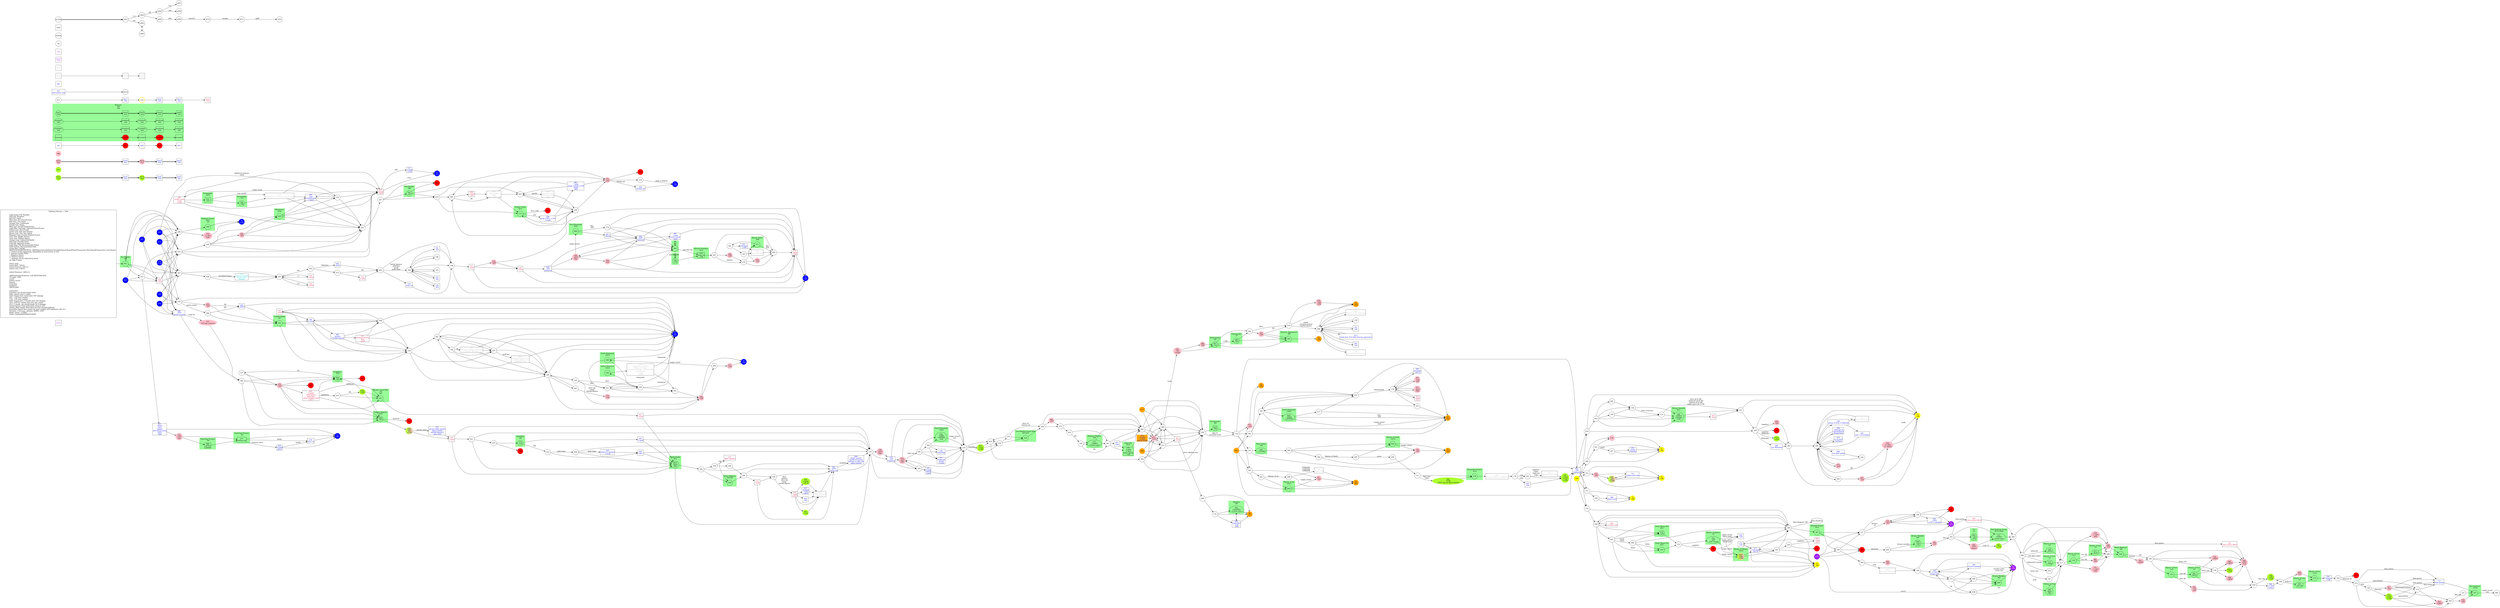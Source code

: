 digraph {
	// graph defaults
	rankdir=LR
	mclimit=50
	nodesep=.3 // changes horizontal separation of nodes
	ranksep=.4 // changes vertical separation of nodes
	node [height=.7
		width=.7
		shape=ellipse
		margin=0]
	edge[weight=5]
	stylesheet="../style.css"
	
	subgraph ShopMenu {
		node [fontcolor = "purple" shape = "rect" margin = 0.1]
		menu
	}

	// a box for a graph label
	// note that you can override the defaults set above
	title [label = "Fighting Fantasy --: Title\n\n \
		Light Green Fill: Benefits\l \
		Pink Fill: Penalties\l \
		Red Fill: Death\l \
		Blue Text: Key Items/Events\l \
		Red Text: Lost Items\l \
		Orange Text: Codewords\l \
		Purple Text: Shops\l \
		Blue Line: Forced Items/Events\l \
		Light Blue Text/Line: Optional Items/Events\l \
		Purple Line: Dice Events\l \
		Green Line: Stat Test Passed\l \
		Brown Line: Stat Test Failed\l \
		Magenta Line: Combat Related Events\l \
		Grey Text: Riddle Answer\l \
		Grey Line: Hidden Option\l \
		Orange Line: Codewords/Spells\l \
		Red Line: Possible Error\l \
		Gold Fill: Required Nodes\l \
		Light Blue Fill: Recommended Nodes\l \
		Gold Outline: Recommended Path\l \
		Green Box: Combat\l \
		SK/ST/LK/AT/AR/TM/CW/CL: Skill/Stamina/Luck/Attack Strength/Attack Round/Time/Consecutive Win Round/Consecutive Lose Round\l \
		?: Chance of this happening, depending on instructions in text\l \
		*: Special Combat Rules\l \
		-: Negative Status\l \
		+: Positive Status\l \
		^: Damage can be reduced by items\l \
		@: Take 2 items\l\l \
		Starts with:\l \
		Initial Skill: 1d6+6\l \
		Initial Stamina: 2d6+12\l \
		Initial Luck: 1d6+6\l\l \
		Initial Presence: 1d6/2+4\l\l \
		skill/stamina/luck potion: +all SK/ST/LK&1ILK\l \
		12 meal: +4ST\l \
		sword\l \
		leather armor\l \
		lantern\l \
		tinderbox\l \
		backpack\l \
		2d6+6 gold\l\l \
		Comments:\l \
		Presence can exceed initial value\l \
		004+: Ignore next 2 spells\l \
		032*: Enemy first round does 5ST daamge\l \
		037-: -1AT next combat\l \
		176-: -1AT next combat\l \
		044*: Enemy first 2 rounds does 5ST daamge\l \
		101*: EAT=21 means auto lost next round\l \
		201*: 2 heads, can attack heads for 6 damage\l \
		herbal liqueur: Each half bottle restores 4ST\l \
		pitcher plant liquid: Neutralize first fire attack/spell/trap\l \
		stoneskin: Ignore first enemy hit each combat until opponent rolls 21+\l \
		Parraine: 3 services: -disease, 6DMG, +8ST\l \
		blade venom: +1DMG\l \
		Order: item/gold/AT/SK/ST/LK/PR\l \
		"
		shape = "box"
		margin = 0.1]
		
	subgraph Boost {
		node [style = "filled" color = "greenyellow"]
		boo1 [label = "\N\n text"]
		boo3 [label = "\N\n text"]
		004 [label = "\N+\n +1LK"]
		010 [label = "\N\n +5ST\n +1PR"]
		053 [label = "\N\n +1LK\n +1PR"]
		067 [label = "\N\n +1LK"]
		125 [color = "greenyellow:pink" label = "\N\n -2ST\n +1PR"]
		132 [label = "\N+\n +2ST"]
		150 [label = "\N\n +3ST\n +1PR"]
		167 [label = "\N\n +1ILK\n +1LK\n +1PR"]
		181 [label = "\N\n +1AT"]
		188 [color = "greenyellow:pink" label = "\N\n -4ST\n +1LK"]
		240 [label = "\N\n +2SK\n +4ST (can be above initial)"]
		258 [label = "\N+\n +4ST"]
		329 [label = "\N\n +1ILK\n +all LK"]
		bst
	}

	subgraph Damage {
		node [style = "filled" color = "pink"]
		dam1 [label = "\N\n text"]
		dam3 [label = "\N\n text"]
		011 [label = "\N\n -3ST"]
		012 [label = "\N\n -2ST"]
		025 [label = "\N\n -1d6ST"]
		030 [label = "\N\n -1LK\n -1PR"]
		033 [label = "\N\n -3ST"]
		037 [label = "\N-\n -2ST"]
		050 [label = "\N\n -4ST"]
		054 [label = "\N\n -1d6ST"]
		068 [label = "\N\n -1d6ST"]
		071 [label = "\N\n -2ST"]
		072 [label = "\N\n -4ST"]
		075 [label = "\N\n -3ST?\n (SK)"]
		081 [label = "\N\n -4ST"]
		092 [label = "\N\n -3ST"]
		093 [label = "\N\n -1d6ST"]
		116 [label = "\N\n -1LK"]
		122 [label = "\N\n -2ST"]
		131 [label = "\N\n -1~4ST\n (SK)"]
		134 [label = "\N\n -5ST"]
		152 [label = "\N\n -1AT?\n (LK)"]
		158 [label = "\N\n -2ST?\n (SK)"]
		160 [label = "\N\n -2ST?\n (SK)"]
		176 [label = "\N-"]
		194 [label = "\N\n -?ST"]
		208 [label = "\N\n -3ST"]
		217 [label = "\N\n -5ST"]
		228 [label = "\N\n -3ST"]
		229 [label = "\N\n -3ST"]
		232 [label = "\N\n -1ST"]
		233 [label = "\N\n -2ST"]
		239 [label = "\N\n -1~4ST\n (SK)"]
		248 [label = "\N\n -2ST"]
		250 [label = "\N\n -?ST\n (?xSK)"]
		272 [label = "\N\n -3ST"]
		282 [label = "\N\n -4ST"]
		288 [label = "\N\n -2ST"]
		292 [label = "\N\n -2ST?\n (gems)"]
		297 [label = "\N\n -1ST"]
		301 [label = "\N\n -1d6ST"]
		303 [label = "\N\n -3ST"]
		315 [label = "\N\n -2ST per creature"]
		319 [label = "\N\n -3ST"]
		324 [label = "\N\n -0~6ST\n (1~3xSK)"]
		330 [label = "\N\n -4ST"]
		332 [label = "\N\n -1AT\n -2ST"]
		335 [label = "\N\n -4ST"]
		357 [label = "\N\n -1AT\n -2ST"]
		364 [label = "\N\n -2ST?\n -1LK"]
		370 [label = "\N\n -2~6ST\n (LK)"]
		372 [label = "\N\n -3ST"]
		377 [label = "\N\n -2ST?\n (SK)"]
		379 [label = "\N\n -2~6ST"]
		392 [label = "\N\n -1ST"]
		ddg
	}
	
	subgraph Death {
		node [style = "filled" color = "red"]
		005
		022
		027
		119
		123
		139
		162
		165
		225
		278
		310
		327
		350
		ddt
		ddt2
		monddt
		monddt2
	}

	subgraph Key_Item {
		node [fontcolor = "blue" shape = "rect"]
		key1 [label = "\N\n info" tooltip = "info text"]
		key2 [label = "\N\n text"]
		key3 [label = "\N\n text"]
		key4 [fontcolor = "crimson" label = "\N\n -text"]
		boo2 [class = "bst" label = "\N\n text"]
		boo4 [class = "bst" label = "\N\n text"]
		boo5 [class = "bst" label = "\N\n text"]
		dam2 [class = "ddg" label = "\N\n text"]
		dam4 [class = "ddg" label = "\N\n text"]
		dam5 [class = "ddg" label = "\N\n text"]
		opt
		opt2 [class = "bst"]
		opt3 [class = "bst"]
		006 [label = "\N\n -3ST?\n (green cream)"]
		013 [fontcolor = "crimson" label = "\N\n -meal\n info" tooltip = "earth elemental infused, air elemental can be ignored"]
		016 [label = "\N\n lung rot"]
		021 [class = "bst" label = "\N\n -disease\n +1IST\n +allST"]
		026 [label = "\N\n -2AT\n (lantern)"]
		028 [label = "\N\n info" tooltip = "lure monsters out of water in pool room, valuable things in alchemical laboratory, door trapped, study magical box creates food"]
		038 [class = "ddg" label = "\N\n -3ST?\n (lantern)"]
		045 [label = "\N\n lantern\n 2 herbal liqueur"]
		047 [fontcolor = "crimson" class = "bst" label = "\N\n -5 gold?\n -gold chain?\n -gold key?\n -silver skeleton key?\n +4ST?"]
		064 [fontcolor = "crimson" label = "\N\n -wooden pole"]
		065 [fontcolor = "crimson" label = "\N\n -meal"]
		066 [label = "\N\n black mark"]
		070 [class = "bst" fontcolor = "crimson" label = "\N\n -2meal\n +2ST"]
		082 [label = "\N\n use Molander"]
		087 [class = "bst" label = "\N\n 1 gold\n rusty sword\n -meal"]
		088 [label = "\N\n red glass globe"]
		090 [class = "bst" fontcolor = "crimson" label = "\N\n -meal"]
		094 [label = "\N\n pearl"]
		100 [class = "bst" fontcolor = "crimson" label = "\N\n -magic stone\n +1LK\n +1PR"]
		103 [class = "ddg" label = "\N\n -3~4ST\n (lung rot)"]
		105 [fontcolor = "crimson" label = "\N\n -blue potion effect"]
		107 [label = "\N\n info" tooltip = "healingmagic at shrine, south-western tip, go through marshes and swordplains"]
		111 [class = "bst" label = "\N\n 2 meal\n +1LK"]
		117 [label = "\N\n blue potion"]
		118 [fontcolor = "crimson" label = "\N\n 2 gifts"]
		129 [label = "\N\n info" tooltip = "apprentice did work for wizards, air spirit in circle, wizard in dungens below black tower"]
		140 [class = "ddg" label = "\N\n potion of luck (+1d6/2LK)"]
		141 [class = "bst" fontcolor = "crimson" label = "\N\n -meal"]
		143 [class = "bst" fontcolor = "crimson" label = "\N\n -meal"]
		151 [label = "\N\n spikes and rods"]
		161 [label = "\N\n info" tooltip = "avoid elementals"]
		172 [label = "\N\n info" tooltip = "Master of Fire: Ziraphelis, brass orb: barrier smashed to ground"]
		175 [label = "\N\n pitcher plant liquid?\n (glass bottle/\n -herbal liqueur?/\n -olive oil?)"]
		180 [label = "\N\n 4 meal"]
		182 [label = "\N\n only 1 investigate"]
		197 [class = "bst" label = "\N\n 2 gold\n shield\n -meal"]
		202 [label = "\N\n 6 gold\n glue?"]
		203 [class = "bst" label = "\N\n +4ST\n +1AT 2 combats"]
		206 [label = "\N\n -2EST"]
		209 [class = "bst" fontcolor = "crimson" label = "\N\n -meal"]
		210 [label = "\N\n -2AT\n (!lantern)"]
		213 [label = "\N\n tomb dust: 015 after leaving apprentice"]
		216 [label = "\N\n potion of stamina\n 3 meal"]
		221 [class = "ddg" label = "\N\n chest?\n net?\n bottle?\n (ST) (ST-2) (ST-4)\n-2ST?\n (SK)"]
		223 [class = "ddg" label = "\N\n tome dust\n -1LK\n -1PR"]
		234 [fontcolor = "crimson" label = "\N\n fight together"]
		235 [label = "\N\n -1AT"]
		236 [label = "\N\n grog (+4ST, +1AT)\n 4 meal"]
		237 [label = "\N\n blue potion text"]
		238 [label = "\N\n stoneskin"]
		243 [class = "bst" fontcolor = "crimson" label = "\N\n -meal"]
		247 [label = "\N\n stone axe\n shield\n 5 meal"]
		249 [class = "bst" fontcolor = "crimson" label = "\N\n -meal"]
		251 [class = "bst" label = "\N\n Parraine\n +1PR"]
		259 [label = "\N\n ethereal oil\n spectrebane?\n (tomb dust)"]
		261 [label = "\N\n rope\n wooden pole\n 4 meal"]
		266 [label = "\N\n blade venom?\n (pestle & mortar\n lantern or olive oil)\n (glass bottle)"]
		267 [label = "\N\n rope"]
		273 [label = "\N\n 0~4 acid?\n (bottles)"]
		274 [class = "bst" fontcolor = "crimson" label = "\N\n -meal\n +4ST"]
		276 [class = "bst" fontcolor = "crimson" label = "\N\n -meal\n +2ST"]
		279 [label = "\N\n olive oil"]
		283 [class = "bst" fontcolor = "crimson" label = "\N\n -meal"]
		285 [label = "\N\n info" tooltip = "secret entrance cliff below tower, shantizair sought wizards"]
		287 [label = "\N\n shield"]
		293 [label = "\N\n info" tooltip = "don't take sword above fireplace, be careful of steps down next dungeon, traps in lab of master of waters, don't touch green globe or blue light screen"]
		294 [class = "bst" fontcolor = "crimson" label = "\N\n -meal"]
		298 [label = "\N\n -fishing net"]
		300 [class = "ddg" fontcolor = "crimson" label = "\N\n -meal\n -5ST"]
		306 [class = "bst" label = "\N\n decanter\n +all ST"]
		308 [class = "ddg" label = "\N\n -2~3ST\n (ruby)"]
		309 [label = "\N\n info" tooltip = "yellow wizard search for something, need to be allied, have to open tomb"]
		311 [fontcolor = "cyan3" label = "\N\n stamina potion?\n (1olive oil?)\n (bottle)"]
		313 [class = "bst" fontcolor = "crimson" label = "\N\n pestle & mortar\n flint\n -meal"]
		317 [class = "bst" label = "\N\n +all meal\n +all ST"]
		321 [class = "bst" fontcolor = "crimson" label = "\N\n -meal"]
		322 [label = "\N\n -1AT\n (!lantern)"]
		326 [class = "bst" label = "\N\n 5 actions\n +1PR"]
		331 [label = "\N\n info" tooltip = "don't choose faceless at shrine"]
		344 [fontcolor = "crimson" label = "\N\n -blue potion effect"]
		347 [label = "\N\n 3 gold"]
		359 [label = "\N\n ?meal\n (?bottle)"]
		369 [label = "\N\n bronze manikin"]
		373 [label = "\N\n 3 gold\n 2 meal\n potion bottle"]
		382 [class = "ddg" label = "\N\n 7 gold\n magic sword (+1AT)\n shield\n -3ST"]
		390 [class = "ddg" label = "\N\n -2ST?\n (lung rot)"]
		393 [class = "bst" fontcolor = "crimson" label = "\N\n -meal"]
		396 [class = "ddg" fontcolor = "crimson" label = "\N\n -2 meal\n -2ST"]
		kky
	}
	
	subgraph Key_Word {
		node [fontcolor = "grey" shape = "rect"]
		wrd1 [label = "\N\n text"]
		wrd2 [label = "\N\n text"]
		wrd3 [label = "\N\n text"]
		040 [label = "\N\n gold key: 040\n stamina potion\n info" tooltip = "kendris at monastry\n true name, crystal, shrine safeguard, honorton key to crypt"]
		063 [label = "\N\n brass orb: 063"]
		080 [label = "\N\n rat-tailed fungus: 311\n pitcher plant: 175\n axeplant: 266"]
		091 [label = "\N\n Master of Waters: Molander"]
		135 [label = "\N\n gold chain: 8 sections, 12 links each"]
		145 [label = "\N\n glass bottle\n rope\n green cream: 145"]
		157 [label = "\N\n blue potion: 237"]
		170 [class = "bst" label = "\N\n sapphire: 50 facets\n topaz: 24 facets\n incantation of light: 100 speckles\n skeleton key\n +1LK\n +1PR"]
		220 [label = "\N\n diamond: 280 carat"]
		230 [label = "\N\n Master of Earth: Caltarelair\n Hermit: Ralsteen"]
		245 [label = "\N\n ruby: 36 facets\n tiger eye"]
		246 [label = "\N\n password: elementarae"]
		314 [label = "\N\n runes: 256"]
		360 [label = "\N\n fire ruby: 60 facets"]
		386 [label = "\N\n Master of Air: Remishaz"]
		wwd
	}
	
	subgraph Shop {
		node [fontcolor = "purple" shape = "rect"]
		shop1 [label = "\N\n text"]
		shp
	}
	
	subgraph Combat {
		style = "filled" color = "palegreen"
		subgraph cluster_00 {
			label = "Monster\n 0/0\n 0/0"
			mon1 [label = "\N\n text"]
			mon2 [shape = "rect" class = "kky" label = "\N\n text"]
			mon3 [label = "\N\n text"]
			mon4 [shape = "rect" class = "kky" label = "\N\n text"]
			mon5 [shape = "rect" class = "kky" label = "\N\n text"]
			monboo1 [class = "bst" label = "\N\n text"]
			monboo2 [shape = "rect" class = "bst kky" label = "\N\n text"]
			monboo3 [class = "bst" label = "\N\n text"]
			monboo4 [shape = "rect" class = "bst kky" label = "\N\n text"]
			monboo5 [shape = "rect" class = "bst kky" label = "\N\n text"]
			mondam1 [class = "ddg" label = "\N\n text"]
			mondam2 [shape = "rect" class = "ddg kky" label = "\N\n text"]
			mondam3 [class = "ddg" label = "\N\n text"]
			mondam4 [shape = "rect" class = "ddg kky" label = "\N\n text"]
			mondam5 [shape = "rect" class = "ddg kky" label = "\N\n text"]
			monopt [shape = "rect" class = "bst kky"]
			monddt
			monopt2 [shape = "rect" class = "bst kky"]
			monddt2
			monopt3 [shape = "rect" class = "bst kky"]
		}

		subgraph cluster_01 {
			label = "Sea Zombie\n 6/7"
			001
		}
		
		subgraph cluster_02 {
			label = "Homunculus\n 8/5"
			007 [label = "\N\n -1AT"]
		}

		subgraph cluster_03 {
			label = "Stonewight\n 9/10"
			014 [shape = "rect" class = "kky" label = "\N\n info" tooltip = "stone circle in woods, monks found something, hid some crystals, secret with hermit of woodland"]
		}
		
		subgraph cluster_04 {
			label = "Slimeworm\n 8/10"
			029
		}
		
		subgraph cluster_05 {
			label = "Master of Waters\n 10/14"
			032 [style = "filled" color = "greenyellow:pink" label = "\N*\n -1SK?\n +1PR"]
		}
		
		subgraph cluster_06 {
			label = "Master of Earth\n 10/14"
			044 [label = "\N*"]
		}
		
		subgraph cluster_07 {
			label = "???\n 8/?"
			059
		}
		
		subgraph cluster_08 {
			label = "???\n ?/?"
			062 [class = "ddg" label = "\N\n -1AT\n -1ST"]
		}
		
		subgraph cluster_09 {
			label = "Swamp Alligator\n 8/10"
			069 [class = "ddg" label = "\N\n -3ST"]
		}

		subgraph cluster_10 {
			label = "Squirting Octopus\n 7/9"
			077 [shape = "rect" class = "kky" label = "\N\n fishing net"]
		}
		
		subgraph cluster_11 {
			label = "Grupplers\n 7/10"
			084 [class = "ddg" label = "\N\n -2ST"]
		}

		subgraph cluster_12 {
			label = "Pneumozone\n 9/9"
			101 [class = "ddg" label = "\N*\n -3ST"]
		}
		
		subgraph cluster_13 {
			label = "???\n ?/?"
			102 [label = "\N\n -2AT"]
		}
		
		subgraph cluster_14 {
			label = "Master of Fire\n ?/?"
			113 [label = "\N\n -1ESK"]
		}
		
		subgraph cluster_15 {
			label = "Greater Ghoul\n 9/11"
			114
		}
		
		subgraph cluster_16 {
			label = "Master of Fire\n 11/?"
			120
		}
		
		subgraph cluster_17 {
			label = "Great Moray Eel\n 8/11"
			133 [label = "\N\n -2AT"]
		}
		
		subgraph cluster_18 {
			label = "Master of Fire\n ?/?"
			136 [label = "\N\n -3EST"]
		}
		
		subgraph cluster_19 {
			label = "Barrow Guardian\n 9/12"
			137 [shape = "rect" class = "loss" label = "\N*\n lung rot\n -?AT"]
		}
		
		subgraph cluster_20 {
			label = "Master of Fire\n 11/?"
			142
		}
		
		subgraph cluster_21 {
			label = "Giant Roc\n 9/14"
			155 [shape = "rect" class = "kky" label = "\N\n 3 gold\n 3 meal\n glass bottle\n -1AT"]
		}
		
		subgraph cluster_22 {
			label = "Bronze Manikin\n 8/9"
			159 [label = "\N*\n -?ST/\n -1AT"]
		}
		
		subgraph cluster_23 {
			label = "Giant Skeleton\n 8/9 8/8"
			164 [label = "\N*"]
		}
		
		subgraph cluster_24 {
			label = "Skeleton Warrior\n 8/6"
			171 [label = "\N\n -1DMG?\n (!stone axe)"]
		}
		
		subgraph cluster_25 {
			label = "Shark-Kin\n 9/9"
			173 [label = "\N\n -1AT"]
		}
		
		subgraph cluster_26 {
			label = "Barrow Spirit\n 10/8"
			177
		}
		
		subgraph cluster_27 {
			label = "Homunculus\n ?/?"
			184 [class = "ddg" label = "\N\n -3ST"]
		}

		subgraph cluster_28 {
			label = "Mutant Amoeba\n 8/11"
			189 [label = "\N\n -1DMG?\n (!sheild)\n -1AT?"]
		}
		
		subgraph cluster_29 {
			label = "Stonewight\n ?/?"
			190 [class = "ddg" label = "\N\n -?SK"]
		}
		
		subgraph cluster_30 {
			label = "Master of Waters\n ?/?"
			191 [class = "ddt" label = "\N\n -2ST\n -2AT round"]
		}
		
		subgraph cluster_31 {
			label = "Master of Fire\n ?/?"
			199 [label = "\N\n -4EST\n (SK)"]
		}
		
		subgraph cluster_32 {
			label = "Hydra-Snake\n 8/11"
			201 [label = "\N*\n -4EST\n (SK)"]
		}
		
		subgraph cluster_33 {
			label = "Earth Elemental\n 14/22"
			205 [label = "\N*\n -1DMG\n +2EDMG"]
		}
		
		subgraph cluster_34 {
			label = "Zombie Monk\n 9/7"
			222
		}
		
		subgraph cluster_35 {
			label = "Black Skeleton*\n 9/9"
			224
		}
		
		subgraph cluster_36 {
			label = "Two-Headed Lizard Man\n 8/9 8/10"
			226
		}
		
		subgraph cluster_37 {
			label = "Mutant Lizard Man\n 7/9\n 9/9"
			241
		}
		
		subgraph cluster_38 {
			label = "Great Moray Eel\n 8/11"
			254
		}

		subgraph cluster_39 {
			label = "Dire Spectre*\n 11/19"
			257 [class = "ddt"]
		}
		
		subgraph cluster_40 {
			label = "Master of Air\n 10/11"
			265 [label = "\N*"]
		}
		
		subgraph cluster_41 {
			label = "Bronze Manikin\n 8/9"
			268 [label = "\N*"]
		}
		
		subgraph cluster_42 {
			label = "Fire Elemental\n 9/12"
			269 [label = "\N*"]
		}
		
		subgraph cluster_43 {
			label = "Master of Fire\n ?/?"
			271 [label = "\N\n -4EST"]
		}
		
		subgraph cluster_44 {
			label = "Red Skeleton Group\n 8/10+PR/2"
			275 [label = "\N\n -1DMG?\n (stone axe)"]
		}
		
		subgraph cluster_45 {
			label = "Master of Fire\n ?/?"
			295 [label = "\N\n win AR"]
		}
		
		subgraph cluster_46 {
			label = "Squirting Octopus\n 7/9"
			305 [shape = "rect" class = "kky" label = "\N\n -2EAT?\n (!gunk)"]
		}
		
		subgraph cluster_47 {
			label = "Sea Zombie\n 8/9"
			343 [class = "ddg" label = "\N\n -2ST"]
		}
		
		subgraph cluster_48 {
			label = "Bone Golem\n 8/9"
			348 [label = "\N\n +1EDMG"]
		}
		
		subgraph cluster_49 {
			label = "Skeleton\n 6/6"
			353 [label = "\N\n +1EDMG?\n (-stone axe)"]
		}
		
		subgraph cluster_50 {
			label = "Father Honorton\n 10/12"
			354
		}
		
		subgraph cluster_51 {
			label = "Earth Elemental\n 14/22"
			358 [class = "ddt" label = "\N\n -1DMG\n +2EDMG\n -1LK"]
		}
		
		subgraph cluster_52 {
			label = "Earth Elemental\n 10/14"
			368
		}
		
		subgraph cluster_53 {
			label = "Master of Fire\n 11/17"
			375
		}
		
		subgraph cluster_54 {
			label = "Elemental Vortex*\n 9/14"
			378
		}
		
		subgraph cluster_55 {
			label = "Skeleton Group\n 9/10\n 7/9"
			389
		}
		
		subgraph cluster_56 {
			label = "Master of Fire\n ?/?"
			391 [label = "\N\n -4EST"]
		}
		
		subgraph cluster_57 {
			label = "Wizard's Apprentice*\n 8/9"
			395
		}
		
		subgraph cluster_58 {
			label = "Skeletal Mutant\n 9/12"
			397
		}
		
		cbt
	}
	
	subgraph Area_1 {
		node [style = "filled" color = "blue" fontcolor = "white" fixedsize = true]
		034
		034.1 [label = "To\n 034"]
		166
		166.1 [label = "To\n 166"]
		212
		212.1 [label = "To\n 212"]
		281
		281.1 [label = "To\n 281"]
		363
		363.1 [label = "To\n 363"]
		379 [style = "filled" color = "blue" fontcolor = "white" fixedsize = true]
		379.1 [label = "To\n 379"]
		387
		387.1 [label = "To\n 387"]
	}
	
	subgraph Area_2 {
		node [style = "filled" color = "orange" fixedsize = true]
		076
		076.1 [label = "To\n 076"]
		277
		277.1 [label = "To\n 277"]
		373 [style = "filled" color = "orange"]
		373.1 [label = "To\n 373"]
	}
	
	subgraph Area_3 {
		node [style = "filled" color = "orange" fixedsize = true label = "To\n 023"]
		023 [label = "\N"]
		023.1
		023.2
		023.3
		023.4
	}
	
	subgraph Area_4 {
		node [style = "filled" color = "yellow" fixedsize = true label = "To\n 106"]
		106 [label = "\N"]
		106.1
		106.2
		106.3
		106.4
		106.5
	}

	subgraph Area_5 {
		node [style = "filled" color = "purple" fontcolor = "white" fixedsize = true label = "To\n 079"]
		079 [label = "\N"]
		079.1
		079.2
	}

	subgraph Optional {
		node [shape = "rect" class = "opt kky"]
		opt [class = "opt kky"]
		monopt [class = "opt kky"]
		opt2 [class = "opt kky"]
		monopt2 [class = "opt kky"]
		opt3 [class = "opt kky"]
		monopt3 [class = "opt kky"]
	}
	
	subgraph Path {
		node [class = "path" penwidth = 3 color = "gold"]
		txt2
		key2 [class = "path"]
		wrd2 [class = "path"]
		key3
		wrd3
		boo3 [class = "path"]
		boo4 [class = "path bst"]
		boo5
		dam3 [class = "path"]
		dam4 [class = "path ddg"]
		dam5
		monboo3 [class = "path bst"]
		monboo4 [class = "path bst kky"]
		monboo5
		mondam3 [class = "path ddg"]
		mondam4 [class = "path ddg kky"]
		mondam5
		mon3 [class = "path"]
		mon4 [class = "path kky"]
		ddt2 [class = "path"]
		opt3 [class = "path opt kky"]
		monddt2 [class = "path"]
		monopt3 [class = "path opt kky"]
	}
	
	subgraph Required {
		node [shape = "rect" class = "req kky"]
		key3 [class = "req kky"]
		wrd3 [class = "req kky"]
		boo5 [class = "req kky"]
		dam5 [class = "req kky"]
		monboo5 [class = "req kky"]
		mondam5 [class = "req kky"]
		mon5 [class = "req kky"]
		ending [fontcolor = "black" shape = "octagon"]
		400 [fontcolor = "black" shape = "octagon"]
	}
	
	subgraph Required2 {
		node [shape = "rect" class = "req2 kky"]
		req2 [class = "req2 kky"]
	}
	
	mon1 -> mon2 -> mon3 -> mon4 -> mon5 [penwidth = 3]
	boo1 -> boo2 -> boo3 -> boo4 -> boo5 [penwidth = 3]
	dam1 -> dam2 -> dam3 -> dam4 -> dam5 [penwidth = 3]
	txt1 -> key1 -> txt2 -> key2 -> key3 -> key4
	wrd1 -> wrd2 -> wrd3
	opt -> ddt -> opt2 -> ddt2 -> opt3
	monboo1 -> monboo2 -> monboo3 -> monboo4 -> monboo5
	mondam1 -> mondam2 -> mondam3 -> mondam4 -> mondam5
	monopt -> monddt -> monopt2 -> monddt2 -> monopt3

	myTitle -> z001 [penwidth = 3]
	z001 -> z002 [class = "dice" label = "1-3"]
	z001 -> z003 [class = "dice" label = "4-6"]
	z002 -> z004 [class = "pass" label = "LK"]
	z002 -> z005 [class = "fail"]
	z003 -> z006 [dir = "both"]
	z004 -> z007 [class = "req" label = "req"]
	z004 -> z008 [class = "opt" label = "-opt"]
	z005 -> z009 [class = "info" label = "info"]
	z009 -> z010 [class = "err" label = "error(?)"]
	z010 -> z011 [class = "cbt" label = "escape"]
	z011 -> z012 [class = "skl" label = "spell"]

	{
		rank = same
		z003
		z006
	}
	
	{
		rank = same
		015
		385
	}

	title -> 001
	001 -> 351
	001 -> 057
	001 -> 090
	001 -> 186
	001 -> 333
	002 -> 015
	002 -> 385
	002 -> 056
	002 -> 037
	003 -> 116 [class = "opt" label = "-olive oil/\n -grog/\n -herbal liqueur"]
	003 -> 302
	004 -> 364
	005
	006 -> 315 [class = "req" label = "lung rot"]
	006 -> 384
	007 -> 184 [class = "cbt" label = ">3AR"]
	007 -> 395
	007 -> 262
	008 -> 311 [class = "info" label = "rat-failed fungus"]
	008 -> 345
	009 -> 103 [class = "pass" label = "LK"]
	009 -> 079.1 [class = "pass" label = "LK"]
	009 -> 268 [class = "fail"]
	010 -> 117 [class = "opt" label = "-blue potion"]
	010 -> 242
	010 -> 174 [class = "opt" label = "-spectrebane"]
	011 -> 023.4
	012 -> 379.1
	013 -> 110
	014 -> 135 [class = "cbt" label = "lose &le;2AR"]
	014 -> 190
	015 -> 065
	015 -> 385
	015 -> 056
	015 -> 037
	016 -> 168
	017 -> 131
	017 -> 239
	017 -> 120
	018 -> 290 [class = "info" label = "green cream"]
	018 -> 033
	018 -> 281.1
	019 -> 048 [class = "opt" label = "-meal/\n -stamina potion/\n -herbal liqueur"]
	019 -> 030
	019 -> 076.1
	020 -> 276
	021 -> 245
	022
	023 -> 215
	023 -> 381
	023 -> 322
	023 -> 071
	023 -> 340
	024 -> 399
	024 -> 128
	025 -> 364
	026 -> 276
	026 -> 038
	026 -> 160
	026 -> 059
	027
	028 -> 167
	029 -> 376
	029 -> 261
	029 -> 291
	029 -> 070
	030 -> 076.1
	031 -> 392
	032 -> 317
	032 -> 263
	033 -> 206 [class = "pass" label = "PR"]
	033 -> 222 [class = "fail"]
	034 -> 333
	034 -> 018
	034 -> 057
	034 -> 006
	035 -> 148 [class = "pass" label = "PR"]
	035 -> 341 [class = "fail"]
	036 -> 247
	036 -> 304
	036 -> 238
	036 -> 358
	037 -> 385
	037 -> 015
	037 -> 056
	038 -> 087
	038 -> 276
	038 -> 160
	038 -> 059
	039 -> 150 [class = "info" label = "fire ruby"]
	039 -> 308
	040 -> 356
	041 -> 055
	041 -> 201
	041 -> 124
	042 -> 060
	042 -> 112
	042 -> 130
	042 -> 169
	042 -> 189
	043 -> 094 [class = "info" label = "Ralsteen"]
	043 -> 073
	044 -> 134 [class = "req" label = "!magic sword"]
	044 -> 023.2
	045 -> 313
	045 -> 398
	045 -> 154
	046 -> 079.1 [class = "req" label = "-wooden pole/\n -stone axe"]
	046 -> 268
	047 -> 069
	047 -> 084
	047 -> 241 [class = "opt" label = "-gold/item"]
	047 -> 214 [class = "opt" label = "-gold/item"]
	048 -> 386
	048 -> 293
	048 -> 138
	048 -> 161
	048 -> 213
	048 -> 246
	048 -> 076.1
	049 -> 133
	049 -> 064
	049 -> 083
	049 -> 366
	049 -> 106.5
	050 -> 383
	051 -> 207 [class = "req" label = "pearl"]
	051 -> 176
	051 -> 106.3
	052 -> 085
	052 -> 097
	052 -> 114
	053 -> 128
	053 -> 024
	054 -> 242
	055 -> 139
	055 -> 173
	056 -> 144 [class = "pass" label = "SK(-2?)\n (!wooden pole)"]
	056 -> 101 [class = "fail"]
	057 -> 345
	057 -> 008
	058 -> 072
	058 -> 088
	058 -> 140
	058 -> 259
	058 -> 273
	058 -> 284
	058 -> 106.4
	059 -> 137 [class = "cbt" label = "win first AR"]
	059 -> 102 [class = "cbt" label = "lose first AR"]
	060 -> 130
	061 -> 104
	061 -> 281.1
	061 -> 255
	061 -> 302
	062 -> 275
	063 -> 020
	064 -> 049
	065 -> 089 [class = "opt" label = "silver skeleton key"]
	065 -> 385
	065 -> 056
	065 -> 037
	066 -> 106.1
	067 -> 260
	068 -> 364
	069 -> 162 [class = "cbt" label = "EAT=22"]
	069 -> 188
	070 -> 111 [class = "dice" label = "odd"]
	070 -> 212.1 [class = "dice" label = "even"]
	071 -> 023.3
	072 -> 058
	073 -> 204 [class = "pass" label = "PR"]
	073 -> 118 [class = "fail"]
	074 -> 017
	075 -> 036 [class = "info" label = "tiger eye"]
	075 -> 320
	075 -> 334
	076 -> 015
	076 -> 056
	076 -> 037
	077 -> 202 [class = "req" label = "treasure chest"]
	077 -> 279 [class = "req" label = "bottle"]
	077 -> 387.1
	078 -> 042
	078 -> 328
	078 -> 106.4
	079 -> 211
	079 -> 046 [class = "err" label = "error?"]
	079 -> 146
	079 -> 310
	080 -> 281.1
	080 -> 061
	080 -> 302
	081 -> 098
	081 -> 248
	082 -> 383
	083 -> 095 [class = "opt" label = "-meal/\n -slime"]
	083 -> 254 [class = "opt" label = "-slime"]
	083 -> 133
	083 -> 366
	083 -> 106.5
	084 -> 147 [class = "pass" label = "LK"]
	084 -> 327 [class = "fail"]
	085 -> 145 [class = "pass" label = "SK"]
	085 -> 396 [class = "fail"]
	086 -> 098
	086 -> 248
	086 -> 199 [class = "opt" label = "-acid"]
	086 -> 074 [class = "opt" label = "-elemental crystals"]
	086 -> 136 [class = "opt" label = "-diamond"]
	086 -> 187 [class = "opt" label = "-brass orb"]
	086 -> 113 [class = "opt" label = "-red glass globe"]
	087 -> 276
	087 -> 160
	087 -> 059
	088 -> 108
	088 -> 058
	089 -> 178
	089 -> 277.1
	090 -> 333
	090 -> 018
	090 -> 057
	090 -> 186
	090 -> 006
	091 -> 179
	092 -> 316
	092 -> 002
	093 -> 364
	094 -> 204
	095 -> 254 [class = "opt" label = "-slime"]
	095 -> 133
	095 -> 366
	095 -> 106.5
	096 -> 216 [class = "opt" label = "-gold chain"]
	096 -> 201
	096 -> 124
	097 -> 040 [class = "info" label = "puzzle"]
	097 -> 356
	098 -> 105 [class = "req" label = "blue potion"]
	098 -> 224
	099 -> 023.4
	099 -> 314 [class = "opt" label = "-1SK&ISK/\n -1LK&ILK/\n -1PR&IPR"]
	100 -> 014
	100 -> 291
	100 -> 261
	100 -> 070
	101 -> 144
	102 -> 137
	103 -> 115
	103 -> 079.1
	104 -> 230 [class = "pass" label = "LK"]
	104 -> 281.1 [class = "fail"]
	104 -> 255 [class = "fail"]
	104 -> 302 [class = "fail"]
	105 -> 364
	106 -> 371
	106 -> 352
	106 -> 289
	106 -> 078
	106 -> 219
	107 -> 394
	108 -> 058
	109 -> 123
	109 -> 203
	109 -> 335
	109 -> 079.2
	110 -> 357
	110 -> 306
	110 -> 377
	110 -> 013
	110 -> 337
	111 -> 212.1
	112 -> 231 [class = "pass" label = "-olive oil & SK/\n -ethereal oil & SK/\n -lantern oil & SK/\n spikes and rods & SK"]
	112 -> 189
	113 -> 017
	114 -> 356
	114 -> 022 [class = "cbt" label = "lose 3 AR"]
	114 -> 236 [class = "cbt" label = "win"]
	115 -> 009
	115 -> 268
	115 -> 369
	115 -> 046
	116 -> 392
	117 -> 257
	118 -> 204
	119
	120 -> 271 [class = "cbt" label = "win AR"]
	120 -> 081 [class = "cbt" label = "lose AR"]
	121 -> 240 [class = "info" label = "tiger eye/\n topaz"]
	121 -> 378
	122 -> 363.1
	122 -> 249
	123
	124 -> 158
	124 -> 210
	124 -> 334
	125 -> 151
	125 -> 106.2
	126 -> 093
	126 -> 068
	126 -> 004
	127 -> 257
	128 -> 226
	128 -> 270
	128 -> 024
	129 -> 394
	130 -> 112 [class = "req" label = "slime container"]
	130 -> 189
	131 -> 098
	132 -> 383
	133 -> 153
	134 -> 023.2
	135 -> 291
	135 -> 261
	135 -> 070
	136 -> 017
	137 -> 307
	138 -> 048
	139
	140 -> 157 [class = "pass" label = "SK"]
	140 -> 182 [class = "fail"]
	140 -> 058
	141 -> 363.1
	141 -> 122
	141 -> 249
	142 -> 391 [class = "cbt" label = "win AR"]
	142 -> 332 [class = "cbt" label = "lose AR"]
	143 -> 195
	143 -> 390
	144 -> 381
	144 -> 215
	144 -> 071
	144 -> 322
	144 -> 340
	145 -> 097
	145 -> 114
	145 -> 272
	146 -> 349
	146 -> 211
	146 -> 310
	147 -> 069
	147 -> 372
	148 -> 341 [class = "pass" label = "SK"]
	148 -> 171 [class = "fail"]
	148 -> 171
	149 -> 010 [class = "info" label = "diamond"]
	149 -> 217
	150 -> 196
	151 -> 125
	151 -> 106.2
	152 -> 305
	152 -> 077
	153 -> 350 [class = "info" label = "sapphire"]
	153 -> 191
	154 -> 255
	154 -> 061
	154 -> 302
	155 -> 002
	156 -> 394
	157 -> 058
	158 -> 210
	159 -> 194
	160 -> 269 [class = "req" label = "magic sword"]
	160 -> 330
	161 -> 048
	162
	163 -> 312 [class = "req" label = "ethereal oil"]
	163 -> 278
	164 -> 286
	165
	166 -> 018
	166 -> 057
	166 -> 186
	166 -> 006
	167 -> 322
	168 -> 141
	168 -> 363.1
	169 -> 130
	169 -> 189
	170 -> 281.1 [class = "opt" label = "elemental"]
	170 -> 031
	171 -> 341
	171 -> 002
	172 -> 317
	172 -> 366
	172 -> 106.5
	173 -> 253 [class = "pass" label = "PR"]
	173 -> 347 [class = "fail"]
	174 -> 117 [class = "opt" label = "blue potion"]
	174 -> 054
	175 -> 283
	176 -> 106.3
	177 -> 020 [class = "cbt" label = "flee\n -2ST"]
	177 -> 361
	178 -> 223
	178 -> 353
	178 -> 277.1
	179 -> 322
	179 -> 028 [class = "opt" label = "-1PR"]
	179 -> 192 [class = "opt" label = "-1PR"]
	180 -> 045
	180 -> 398
	180 -> 154
	181 -> 245
	182 -> 058
	183 -> 394
	184 -> 395
	184 -> 262
	185 -> 205
	185 -> 252
	185 -> 023.1
	186 -> 389
	186 -> 370
	187 -> 017
	188 -> 175 [class = "info" label = "pitcher plant"]
	188 -> 283
	189 -> 209
	189 -> 231
	190 -> 135
	191 -> 235 [class = "req" label = "magic sword\n black mark"]
	191 -> 032 [class = "req" label = "magic sword"]
	192 -> 220 [class = "info" label = "sapphire\n topaz\n tiger eye\n ruby"]
	192 -> 167
	193 -> 325 [class = "pass" label = "SK-2"]
	193 -> 336 [class = "pass" label = "SK-2"]
	193 -> 392 [class = "fail"]
	194 -> 355 [class = "pass" label = "SK-2"]
	195 -> 274 [class = "opt" label = "glue\n potion/\n olive oil/\n grog/\n herbal liqueur"]
	195 -> 390
	196 -> 295 [class = "pass" label = "ESK=11"]
	196 -> 229 [class = "fail"]
	197 -> 075
	197 -> 334
	198 -> 103
	198 -> 115
	198 -> 079.1
	199 -> 017
	200 -> 256 [class = "info" label = "runes"]
	200 -> 044
	201 -> 365
	201 -> 124
	202 -> 279 [class = "req" label = "bottle"]
	202 -> 387.1
	203 -> 123
	203 -> 335
	203 -> 079.2
	204 -> 394 [class = "opt" label = "herbal liqueur/\n gold key/\n grog/\n gold chain"]
	204 -> 168
	204 -> 016
	205 -> 023.1 [class = "req" label = "!magic sword\n -4ST"]
	205 -> 023.1 [class = "cbt" label = "flee\n -4ST"]
	205 -> 227
	206 -> 281.1
	206 -> 222
	207 -> 359
	207 -> 106.3
	208 -> 218
	209 -> 231
	210 -> 320
	210 -> 075
	210 -> 334
	211 -> 335 [class = "opt" label = "lantern\n oil"]
	211 -> 109
	211 -> 079.2
	212 -> 018
	212 -> 057
	212 -> 186
	212 -> 333
	213 -> 048
	214 -> 258 [class = "pass" label = "PR"]
	214 -> 241 [class = "fail"]
	215 -> 348
	215 -> 023.2
	216 -> 285
	217 -> 117 [class = "opt" label = "blue potion"]
	217 -> 242
	217 -> 174 [class = "opt" label = "lanternspectrebane"]
	218 -> 232
	218 -> 177
	218 -> 020
	219 -> 366
	219 -> 049
	220 -> 167
	221 -> 387.1
	221 -> 152
	222 -> 180
	222 -> 398
	222 -> 154
	223 -> 353
	223 -> 277.1
	224 -> 301 [class = "cbt" label = "EST&le;3"]
	224 -> 346 [class = "cbt" label = "win"]
	225
	226 -> 380
	227 -> 023.1
	227 -> 252
	228 -> 029
	228 -> 291
	228 -> 070
	229 -> 375
	230 -> 281.1
	230 -> 255
	230 -> 302
	231 -> 328
	231 -> 106.4
	232 -> 177
	232 -> 020
	233 -> 125
	233 -> 151
	233 -> 106.2
	234 -> 164
	235 -> 032
	236 -> 382
	236 -> 356
	237 -> return
	238 -> 334
	239 -> 248
	240 -> 378
	241 -> 393
	242 -> 127 [class = "pass" label = "PR-2"]
	242 -> 319 [class = "fail"]
	243 -> 281.1
	243 -> 180
	243 -> 154
	244 -> 099 [class = "info" label = "Master of Air"]
	244 -> 265
	245 -> 390
	246 -> 048
	247 -> 334
	248 -> 224
	249 -> 276
	249 -> 026
	250 -> 007
	250 -> 288
	251 -> 063
	252 -> 110 [class = "info" label = "elementarae"]
	252 -> 185
	252 -> 023.1
	253 -> 096 [class = "info" label = "gold chain"]
	253 -> 285
	254 -> 153
	255 -> 080 [class = "info" label = "gold key"]
	255 -> 281.1
	255 -> 061
	255 -> 302
	256 -> 121
	257 -> 400 [class = "cbt" label = "magic sword\n win"]
	258 -> 241
	258 -> 069
	258 -> 084
	259 -> 058
	260 -> 086
	260 -> 017
	261 -> 376
	261 -> 291
	261 -> 070
	262 -> 019 [class = "pass" label = "PR-2"]
	262 -> 303 [class = "fail"]
	263 -> 342
	263 -> 317
	263 -> 366
	263 -> 106.5
	264 -> 368 [class = "req" label = "magic sword"]
	264 -> 012
	265 -> 011 [class = "req" label = "!magic sword"]
	265 -> 023.4
	266 -> 124
	267 -> 155
	267 -> 002
	268 -> 103
	268 -> 079.1
	269 -> 374 [class = "cbt" label = "flee\n -2ST"]
	269 -> 287
	270 -> 380 [class = "obt" label = "olive oil\n -lantern oil"]
	270 -> 226
	270 -> 024
	271 -> 098
	271 -> 248
	272 -> 298 [class = "req" label = "fishing net"]
	272 -> 318
	272 -> 225
	273 -> 058
	274 -> 329
	274 -> 309
	274 -> 181
	274 -> 021
	274 -> 245
	275 -> 260
	276 -> 363.1
	277 -> 385
	277 -> 056
	277 -> 037
	278
	279 -> 387.1
	280 -> 159 [class = "req" label = "bronze manikin"]
	280 -> 194
	281 -> 376 [class = "info" label="lighthouse beacon\n -meal"]
	281 -> 333
	281 -> 057
	281 -> 186
	281 -> 006
	282 -> 198
	283 -> 041
	283 -> 201
	283 -> 124
	284 -> 297
	284 -> 058
	285 -> 201
	285 -> 124
	286 -> 195
	286 -> 143
	286 -> 390
	287 -> 276
	287 -> 038
	287 -> 059
	288 -> 007
	289 -> 051
	289 -> 176
	289 -> 106.3
	290 -> 206 [class = "pass" label = "PR"]
	290 -> 222 [class = "fail"]
	291 -> 367
	291 -> 070
	292 -> 067 [class = "info" label = "sum / 2"]
	292 -> 275
	293 -> 048
	294 -> 345
	295 -> 375
	296 -> 286
	297 -> 106.4
	297 -> 324
	298 -> 166.1
	299 -> 029
	299 -> 228
	299 -> 291
	299 -> 070
	300 -> 172
	301 -> 346
	302 -> 281.1
	302 -> 392
	302 -> 003
	302 -> 193
	303 -> 395
	303 -> 019 [class = "pass" label = "PR"]
	303 -> 395 [class = "fail"]
	304 -> 247
	304 -> 238
	304 -> 358
	304 -> 334
	305 -> 077
	306 -> 110
	307 -> 020
	307 -> 218 [class = "opt" label = "lantern"]
	307 -> 208
	308 -> 196
	309 -> 245
	310 -> 280 [class = "info" label = "diamond"]
	311 -> 345
	312 -> 149 [class = "opt" label = "acid"]
	312 -> 117 [class = "opt" label = "blue potion"]
	312 -> 054
	312 -> 174 [class = "opt" label = "spectrebane"]
	313 -> 398
	313 -> 281.1
	313 -> 154
	314 -> 023.4
	315 -> 384
	316 -> 035
	316 -> 002
	317 -> 263
	317 -> 366
	317 -> 106.5
	318 -> 166.1 [class = "cbt" label = "6AR vs ESK=8"]
	319 -> 257
	320 -> 197
	320 -> 075
	320 -> 334
	321 -> 345
	322 -> 371
	322 -> 352
	322 -> 289
	322 -> 078
	322 -> 219
	323 -> 063
	324 -> 058 [class = "pass" label = "SK"]
	324 -> 106.4 [class = "fail" label = "3xSK"]
	324 -> 106.4
	325 -> 336
	325 -> 281.1 [class = "opt" label = "elemental"]
	325 -> 031
	326 -> 163
	327
	328 -> 050 [class = "info" label = "sapphire"]
	328 -> 082 [class = "info" label = "Molander"]
	328 -> 132 [class = "info" label = "sapphire\n Molander"]
	328 -> 165
	328 -> 106.4
	329 -> 245
	330 -> 276
	330 -> 038
	330 -> 059
	331 -> 168
	332 -> 039
	333 -> 299
	333 -> 291
	333 -> 070
	334 -> 053 [class = "req" label = "Parraine"]
	334 -> 128
	334 -> 024
	335 -> 109
	335 -> 079.2
	336 -> 281.1 [class = "opt" label = "elemental"]
	336 -> 031
	336 -> 354
	336 -> 325
	337 -> 185
	337 -> 023.1
	338 -> 234 [class = "pass" label = "PR"]
	338 -> 296 [class = "fail"]
	339 -> 066
	339 -> 106.1
	340 -> 265
	340 -> 011
	340 -> 244
	341 -> 267
	341 -> 155
	341 -> 002
	342 -> 300 [class = "info" label = "sapphire"]
	342 -> 119
	343 -> 005
	343 -> 052
	343 -> 272
	344 -> 260
	345 -> 321 [class = "dice" label = "1"]
	345 -> 294 [class = "dice" label = "2-3"]
	345 -> 043 [class = "dice" label = "4-6"]
	346 -> 126 [class = "info" label = "brass orb"]
	346 -> 142
	346 -> 364
	346 -> 025
	347 -> 201
	347 -> 124
	348 -> 388
	349 -> 360 [class = "info" label = "ruby"]
	349 -> 282
	350 -> 235 [class = "req" label = "magic sword\n black mark"]
	350 -> 032 [class = "req" label = "magic sword"]
	351 -> 221
	351 -> 090
	351 -> 333
	352 -> 233
	352 -> 106.2
	353 -> 223
	353 -> 277.1
	354 -> 170
	355 -> 344 [class = "opt" label = "blue potion"]
	355 -> 062
	355 -> 275
	355 -> 292
	356 -> 085
	356 -> 097
	356 -> 114
	356 -> 272
	357 -> 110
	358 -> 334 [class = "cbt" label = "magic sword\n win"]
	359 -> 106.3
	360 -> 198
	361 -> 251
	361 -> 323
	362 -> 200 [class = "info" label = "Master of Earth"]
	362 -> 134
	363 -> 351
	363 -> 090
	363 -> 186
	363 -> 006
	364 -> 039
	365 -> 338
	365 -> 164
	365 -> 390
	366 -> 397
	366 -> 049
	366 -> 106.5
	366 -> final_dungeon [label = "final dungeon: 397"]
	367 -> 343
	367 -> 005
	367 -> 052
	368 -> 325
	368 -> 336
	368 -> 281.1
	369 -> 103
	369 -> 079.1
	370 -> 034.1
	371 -> 339
	371 -> 106.1
	372 -> 241
	372 -> 047
	372 -> 027
	372 -> 069
	372 -> 084
	373 -> 015
	373 -> 056
	373 -> 037
	374 -> 276
	374 -> 038
	374 -> 059
	375 -> 326
	376 -> 100 [class = "info" label = "magic stone"]
	376 -> 291
	376 -> 261
	376 -> 070
	377 -> 110
	378 -> 091
	379 -> 333
	379 -> 057
	379 -> 186
	379 -> 006
	380 -> 092
	380 -> 316
	380 -> 002
	381 -> 023.1
	381 -> 185
	381 -> 252
	//382 -> 085
	085 -> 382 [dir = back]
	//382 -> 097
	097 -> 382 [dir = back]
	382 -> 272
	383 -> 058
	383 -> 106.4
	384 -> 069
	384 -> 372
	384 -> 084
	385 -> 250 [class = "pass" label = "?xSK"]
	385 -> 015
	385 -> 056
	385 -> 037
	386 -> 048
	387 -> 090
	387 -> 333
	387 -> 057
	387 -> 186
	388 -> 362
	388 -> 044
	388 -> 134
	389 -> 034.1
	390 -> 266 [class = "info" label = "axeplant"]
	390 -> 124
	391 -> 039
	391 -> 025
	391 -> 126 [class = "info" label = "brass orb"]
	392 -> 264
	392 -> 379.1
	393 -> 334
	393 -> 201
	394 -> 168
	394 -> 107
	394 -> 129
	394 -> 156
	394 -> 183
	394 -> 331
	395 -> 373.1
	396 -> 145
	397 -> 146
	397 -> 211
	397 -> 310
	398 -> 243
	398 -> 281.1
	398 -> 180
	398 -> 154
	399 -> 015
	399 -> 385
	399 -> 056
	399 -> 037
	400
	400

/*
	001 [fontsize=25]
	002 [fontsize=25]
	003 [fontsize=25]
	004 [fontsize=25]
	005 [fontsize=25]
	006 [fontsize=25]
	007 [fontsize=25]
	008 [fontsize=25]
	009 [fontsize=25]
	010 [fontsize=25]
	011 [fontsize=25]
	012 [fontsize=25]
	013 [fontsize=25]
	014 [fontsize=25]
	015 [fontsize=25]
	016 [fontsize=25]
	017 [fontsize=25]
	018 [fontsize=25]
	019 [fontsize=25]
	020 [fontsize=25]
	021 [fontsize=25]
	022 [fontsize=25]
	023 [fontsize=25]
	024 [fontsize=25]
	025 [fontsize=25]
	026 [fontsize=25]
	027 [fontsize=25]
	028 [fontsize=25]
	029 [fontsize=25]
	030 [fontsize=25]
	031 [fontsize=25]
	032 [fontsize=25]
	033 [fontsize=25]
	034 [fontsize=25]
	035 [fontsize=25]
	036 [fontsize=25]
	037 [fontsize=25]
	038 [fontsize=25]
	039 [fontsize=25]
	040 [fontsize=25]
	041 [fontsize=25]
	042 [fontsize=25]
	043 [fontsize=25]
	044 [fontsize=25]
	045 [fontsize=25]
	046 [fontsize=25]
	047 [fontsize=25]
	048 [fontsize=25]
	049 [fontsize=25]
	050 [fontsize=25]
	051 [fontsize=25]
	052 [fontsize=25]
	053 [fontsize=25]
	054 [fontsize=25]
	055 [fontsize=25]
	056 [fontsize=25]
	057 [fontsize=25]
	058 [fontsize=25]
	059 [fontsize=25]
	060 [fontsize=25]
	061 [fontsize=25]
	062 [fontsize=25]
	063 [fontsize=25]
	064 [fontsize=25]
	065 [fontsize=25]
	066 [fontsize=25]
	067 [fontsize=25]
	068 [fontsize=25]
	069 [fontsize=25]
	070 [fontsize=25]
	071 [fontsize=25]
	072 [fontsize=25]
	073 [fontsize=25]
	074 [fontsize=25]
	075 [fontsize=25]
	076 [fontsize=25]
	077 [fontsize=25]
	078 [fontsize=25]
	079 [fontsize=25]
	080 [fontsize=25]
	081 [fontsize=25]
	082 [fontsize=25]
	083 [fontsize=25]
	084 [fontsize=25]
	085 [fontsize=25]
	086 [fontsize=25]
	087 [fontsize=25]
	088 [fontsize=25]
	089 [fontsize=25]
	090 [fontsize=25]
	091 [fontsize=25]
	092 [fontsize=25]
	093 [fontsize=25]
	094 [fontsize=25]
	095 [fontsize=25]
	096 [fontsize=25]
	097 [fontsize=25]
	098 [fontsize=25]
	099 [fontsize=25]
	100 [fontsize=25]
	101 [fontsize=25]
	102 [fontsize=25]
	103 [fontsize=25]
	104 [fontsize=25]
	105 [fontsize=25]
	106 [fontsize=25]
	107 [fontsize=25]
	108 [fontsize=25]
	109 [fontsize=25]
	110 [fontsize=25]
	111 [fontsize=25]
	112 [fontsize=25]
	113 [fontsize=25]
	114 [fontsize=25]
	115 [fontsize=25]
	116 [fontsize=25]
	117 [fontsize=25]
	118 [fontsize=25]
	119 [fontsize=25]
	120 [fontsize=25]
	121 [fontsize=25]
	122 [fontsize=25]
	123 [fontsize=25]
	124 [fontsize=25]
	125 [fontsize=25]
	126 [fontsize=25]
	127 [fontsize=25]
	128 [fontsize=25]
	129 [fontsize=25]
	130 [fontsize=25]
	131 [fontsize=25]
	132 [fontsize=25]
	133 [fontsize=25]
	134 [fontsize=25]
	135 [fontsize=25]
	136 [fontsize=25]
	137 [fontsize=25]
	138 [fontsize=25]
	139 [fontsize=25]
	140 [fontsize=25]
	141 [fontsize=25]
	142 [fontsize=25]
	143 [fontsize=25]
	144 [fontsize=25]
	145 [fontsize=25]
	146 [fontsize=25]
	147 [fontsize=25]
	148 [fontsize=25]
	149 [fontsize=25]
	150 [fontsize=25]
	151 [fontsize=25]
	152 [fontsize=25]
	153 [fontsize=25]
	154 [fontsize=25]
	155 [fontsize=25]
	156 [fontsize=25]
	157 [fontsize=25]
	158 [fontsize=25]
	159 [fontsize=25]
	160 [fontsize=25]
	161 [fontsize=25]
	162 [fontsize=25]
	163 [fontsize=25]
	164 [fontsize=25]
	165 [fontsize=25]
	166 [fontsize=25]
	167 [fontsize=25]
	168 [fontsize=25]
	169 [fontsize=25]
	170 [fontsize=25]
	171 [fontsize=25]
	172 [fontsize=25]
	173 [fontsize=25]
	174 [fontsize=25]
	175 [fontsize=25]
	176 [fontsize=25]
	177 [fontsize=25]
	178 [fontsize=25]
	179 [fontsize=25]
	180 [fontsize=25]
	181 [fontsize=25]
	182 [fontsize=25]
	183 [fontsize=25]
	184 [fontsize=25]
	185 [fontsize=25]
	186 [fontsize=25]
	187 [fontsize=25]
	188 [fontsize=25]
	189 [fontsize=25]
	190 [fontsize=25]
	191 [fontsize=25]
	192 [fontsize=25]
	193 [fontsize=25]
	194 [fontsize=25]
	195 [fontsize=25]
	196 [fontsize=25]
	197 [fontsize=25]
	198 [fontsize=25]
	199 [fontsize=25]
	200 [fontsize=25]
	201 [fontsize=25]
	202 [fontsize=25]
	203 [fontsize=25]
	204 [fontsize=25]
	205 [fontsize=25]
	206 [fontsize=25]
	207 [fontsize=25]
	208 [fontsize=25]
	209 [fontsize=25]
	210 [fontsize=25]
	211 [fontsize=25]
	212 [fontsize=25]
	213 [fontsize=25]
	214 [fontsize=25]
	215 [fontsize=25]
	216 [fontsize=25]
	217 [fontsize=25]
	218 [fontsize=25]
	219 [fontsize=25]
	220 [fontsize=25]
	221 [fontsize=25]
	222 [fontsize=25]
	223 [fontsize=25]
	224 [fontsize=25]
	225 [fontsize=25]
	226 [fontsize=25]
	227 [fontsize=25]
	228 [fontsize=25]
	229 [fontsize=25]
	230 [fontsize=25]
	231 [fontsize=25]
	232 [fontsize=25]
	233 [fontsize=25]
	234 [fontsize=25]
	235 [fontsize=25]
	236 [fontsize=25]
	237 [fontsize=25]
	238 [fontsize=25]
	239 [fontsize=25]
	240 [fontsize=25]
	241 [fontsize=25]
	242 [fontsize=25]
	243 [fontsize=25]
	244 [fontsize=25]
	245 [fontsize=25]
	246 [fontsize=25]
	247 [fontsize=25]
	248 [fontsize=25]
	249 [fontsize=25]
	250 [fontsize=25]
	251 [fontsize=25]
	252 [fontsize=25]
	253 [fontsize=25]
	254 [fontsize=25]
	255 [fontsize=25]
	256 [fontsize=25]
	257 [fontsize=25]
	258 [fontsize=25]
	259 [fontsize=25]
	260 [fontsize=25]
	261 [fontsize=25]
	262 [fontsize=25]
	263 [fontsize=25]
	264 [fontsize=25]
	265 [fontsize=25]
	266 [fontsize=25]
	267 [fontsize=25]
	268 [fontsize=25]
	269 [fontsize=25]
	270 [fontsize=25]
	271 [fontsize=25]
	272 [fontsize=25]
	273 [fontsize=25]
	274 [fontsize=25]
	275 [fontsize=25]
	276 [fontsize=25]
	277 [fontsize=25]
	278 [fontsize=25]
	279 [fontsize=25]
	280 [fontsize=25]
	281 [fontsize=25]
	282 [fontsize=25]
	283 [fontsize=25]
	284 [fontsize=25]
	285 [fontsize=25]
	286 [fontsize=25]
	287 [fontsize=25]
	288 [fontsize=25]
	289 [fontsize=25]
	290 [fontsize=25]
	291 [fontsize=25]
	292 [fontsize=25]
	293 [fontsize=25]
	294 [fontsize=25]
	295 [fontsize=25]
	296 [fontsize=25]
	297 [fontsize=25]
	298 [fontsize=25]
	299 [fontsize=25]
	300 [fontsize=25]
	301 [fontsize=25]
	302 [fontsize=25]
	303 [fontsize=25]
	304 [fontsize=25]
	305 [fontsize=25]
	306 [fontsize=25]
	307 [fontsize=25]
	308 [fontsize=25]
	309 [fontsize=25]
	310 [fontsize=25]
	311 [fontsize=25]
	312 [fontsize=25]
	313 [fontsize=25]
	314 [fontsize=25]
	315 [fontsize=25]
	316 [fontsize=25]
	317 [fontsize=25]
	318 [fontsize=25]
	319 [fontsize=25]
	320 [fontsize=25]
	321 [fontsize=25]
	322 [fontsize=25]
	323 [fontsize=25]
	324 [fontsize=25]
	325 [fontsize=25]
	326 [fontsize=25]
	327 [fontsize=25]
	328 [fontsize=25]
	329 [fontsize=25]
	330 [fontsize=25]
	331 [fontsize=25]
	332 [fontsize=25]
	333 [fontsize=25]
	334 [fontsize=25]
	335 [fontsize=25]
	336 [fontsize=25]
	337 [fontsize=25]
	338 [fontsize=25]
	339 [fontsize=25]
	340 [fontsize=25]
	341 [fontsize=25]
	342 [fontsize=25]
	343 [fontsize=25]
	344 [fontsize=25]
	345 [fontsize=25]
	346 [fontsize=25]
	347 [fontsize=25]
	348 [fontsize=25]
	349 [fontsize=25]
	350 [fontsize=25]
	351 [fontsize=25]
	352 [fontsize=25]
	353 [fontsize=25]
	354 [fontsize=25]
	355 [fontsize=25]
	356 [fontsize=25]
	357 [fontsize=25]
	358 [fontsize=25]
	359 [fontsize=25]
	360 [fontsize=25]
	361 [fontsize=25]
	362 [fontsize=25]
	363 [fontsize=25]
	364 [fontsize=25]
	365 [fontsize=25]
	366 [fontsize=25]
	367 [fontsize=25]
	368 [fontsize=25]
	369 [fontsize=25]
	370 [fontsize=25]
	371 [fontsize=25]
	372 [fontsize=25]
	373 [fontsize=25]
	374 [fontsize=25]
	375 [fontsize=25]
	376 [fontsize=25]
	377 [fontsize=25]
	378 [fontsize=25]
	379 [fontsize=25]
	380 [fontsize=25]
	381 [fontsize=25]
	382 [fontsize=25]
	383 [fontsize=25]
	384 [fontsize=25]
	385 [fontsize=25]
	386 [fontsize=25]
	387 [fontsize=25]
	388 [fontsize=25]
	389 [fontsize=25]
	390 [fontsize=25]
	391 [fontsize=25]
	392 [fontsize=25]
	393 [fontsize=25]
	394 [fontsize=25]
	395 [fontsize=25]
	396 [fontsize=25]
	397 [fontsize=25]
	398 [fontsize=25]
	399 [fontsize=25]
	400 [fontsize=25]
	401 [fontsize=25]
	402 [fontsize=25]
	403 [fontsize=25]
	404 [fontsize=25]
	405 [fontsize=25]
	406 [fontsize=25]
	407 [fontsize=25]
	408 [fontsize=25]
	409 [fontsize=25]
	410 [fontsize=25]
	411 [fontsize=25]
	412 [fontsize=25]
	413 [fontsize=25]
	414 [fontsize=25]
	415 [fontsize=25]
	416 [fontsize=25]
	417 [fontsize=25]
	418 [fontsize=25]
	419 [fontsize=25]
	420 [fontsize=25]
	421 [fontsize=25]
	422 [fontsize=25]
	423 [fontsize=25]
	424 [fontsize=25]
	425 [fontsize=25]
	426 [fontsize=25]
	427 [fontsize=25]
	428 [fontsize=25]
	429 [fontsize=25]
	430 [fontsize=25]
	431 [fontsize=25]
	432 [fontsize=25]
	433 [fontsize=25]
	434 [fontsize=25]
	435 [fontsize=25]
	436 [fontsize=25]
	437 [fontsize=25]
	438 [fontsize=25]
	439 [fontsize=25]
	440 [fontsize=25]
	441 [fontsize=25]
	442 [fontsize=25]
	443 [fontsize=25]
	444 [fontsize=25]
	445 [fontsize=25]
	446 [fontsize=25]
	447 [fontsize=25]
	448 [fontsize=25]
	449 [fontsize=25]
	450 [fontsize=25]
	451 [fontsize=25]
	452 [fontsize=25]
	453 [fontsize=25]
	454 [fontsize=25]
	455 [fontsize=25]
	456 [fontsize=25]
	457 [fontsize=25]
	458 [fontsize=25]
	459 [fontsize=25]
	460 [fontsize=25]
	461 [fontsize=25]
	462 [fontsize=25]
	463 [fontsize=25]
	464 [fontsize=25]
	465 [fontsize=25]
	466 [fontsize=25]
	467 [fontsize=25]
	468 [fontsize=25]
	469 [fontsize=25]
	470 [fontsize=25]
	471 [fontsize=25]
	472 [fontsize=25]
	473 [fontsize=25]
	474 [fontsize=25]
	475 [fontsize=25]
	476 [fontsize=25]
	477 [fontsize=25]
	478 [fontsize=25]
	479 [fontsize=25]
	480 [fontsize=25]
	481 [fontsize=25]
	482 [fontsize=25]
	483 [fontsize=25]
	484 [fontsize=25]
	485 [fontsize=25]
	486 [fontsize=25]
	487 [fontsize=25]
	488 [fontsize=25]
	489 [fontsize=25]
	490 [fontsize=25]
	491 [fontsize=25]
	492 [fontsize=25]
	493 [fontsize=25]
	494 [fontsize=25]
	495 [fontsize=25]
	496 [fontsize=25]
	497 [fontsize=25]
	498 [fontsize=25]
	499 [fontsize=25]
	500 [fontsize=25]
	501 [fontsize=25]
	502 [fontsize=25]
	503 [fontsize=25]
	504 [fontsize=25]
	505 [fontsize=25]
	506 [fontsize=25]
	507 [fontsize=25]
	508 [fontsize=25]
	509 [fontsize=25]
	510 [fontsize=25]
	511 [fontsize=25]
	512 [fontsize=25]
	513 [fontsize=25]
	514 [fontsize=25]
	515 [fontsize=25]
	516 [fontsize=25]
	517 [fontsize=25]
	518 [fontsize=25]
	519 [fontsize=25]
	520 [fontsize=25]
	521 [fontsize=25]
	522 [fontsize=25]
	523 [fontsize=25]
	524 [fontsize=25]
	525 [fontsize=25]
	526 [fontsize=25]
	527 [fontsize=25]
	528 [fontsize=25]
	529 [fontsize=25]
	530 [fontsize=25]
	531 [fontsize=25]
	532 [fontsize=25]
	533 [fontsize=25]
	534 [fontsize=25]
	535 [fontsize=25]
	536 [fontsize=25]
	537 [fontsize=25]
	538 [fontsize=25]
	539 [fontsize=25]
	540 [fontsize=25]
	541 [fontsize=25]
	542 [fontsize=25]
	543 [fontsize=25]
	544 [fontsize=25]
	545 [fontsize=25]
	546 [fontsize=25]
	547 [fontsize=25]
	548 [fontsize=25]
	549 [fontsize=25]
	550 [fontsize=25]
	551 [fontsize=25]
	552 [fontsize=25]
	553 [fontsize=25]
	554 [fontsize=25]
	555 [fontsize=25]
	556 [fontsize=25]
	557 [fontsize=25]
	558 [fontsize=25]
	559 [fontsize=25]
	560 [fontsize=25]
	561 [fontsize=25]
	562 [fontsize=25]
	563 [fontsize=25]
	564 [fontsize=25]
	565 [fontsize=25]
	566 [fontsize=25]
	567 [fontsize=25]
	568 [fontsize=25]
	569 [fontsize=25]
	570 [fontsize=25]
	571 [fontsize=25]
	572 [fontsize=25]
	573 [fontsize=25]
	574 [fontsize=25]
	575 [fontsize=25]
	576 [fontsize=25]
	577 [fontsize=25]
	578 [fontsize=25]
	579 [fontsize=25]
	580 [fontsize=25]
	581 [fontsize=25]
	582 [fontsize=25]
	583 [fontsize=25]
	584 [fontsize=25]
	585 [fontsize=25]
	586 [fontsize=25]
	587 [fontsize=25]
	588 [fontsize=25]
	589 [fontsize=25]
	590 [fontsize=25]
	591 [fontsize=25]
	592 [fontsize=25]
	593 [fontsize=25]
	594 [fontsize=25]
	595 [fontsize=25]
	596 [fontsize=25]
	597 [fontsize=25]
	598 [fontsize=25]
	599 [fontsize=25]
	600 [fontsize=25]
	601 [fontsize=25]
	602 [fontsize=25]
	603 [fontsize=25]
	604 [fontsize=25]
	605 [fontsize=25]
	606 [fontsize=25]
	607 [fontsize=25]
	608 [fontsize=25]
	609 [fontsize=25]
	610 [fontsize=25]
	611 [fontsize=25]
	612 [fontsize=25]
	613 [fontsize=25]
	614 [fontsize=25]
	615 [fontsize=25]
	616 [fontsize=25]
	617 [fontsize=25]
	618 [fontsize=25]
	619 [fontsize=25]
	620 [fontsize=25]
	621 [fontsize=25]
	622 [fontsize=25]
	623 [fontsize=25]
	624 [fontsize=25]
	625 [fontsize=25]
	626 [fontsize=25]
	627 [fontsize=25]
	628 [fontsize=25]
	629 [fontsize=25]
	630 [fontsize=25]
	631 [fontsize=25]
	632 [fontsize=25]
	633 [fontsize=25]
	634 [fontsize=25]
	635 [fontsize=25]
	636 [fontsize=25]
	637 [fontsize=25]
	638 [fontsize=25]
	639 [fontsize=25]
	640 [fontsize=25]
	641 [fontsize=25]
	642 [fontsize=25]
	643 [fontsize=25]
	644 [fontsize=25]
	645 [fontsize=25]
	646 [fontsize=25]
	647 [fontsize=25]
	648 [fontsize=25]
	649 [fontsize=25]
	650 [fontsize=25]
	651 [fontsize=25]
	652 [fontsize=25]
	653 [fontsize=25]
	654 [fontsize=25]
	655 [fontsize=25]
	656 [fontsize=25]
	657 [fontsize=25]
	658 [fontsize=25]
	659 [fontsize=25]
	660 [fontsize=25]
	661 [fontsize=25]
	662 [fontsize=25]
	663 [fontsize=25]
	664 [fontsize=25]
	665 [fontsize=25]
	666 [fontsize=25]
	667 [fontsize=25]
	668 [fontsize=25]
	669 [fontsize=25]
	670 [fontsize=25]
	671 [fontsize=25]
	672 [fontsize=25]
	673 [fontsize=25]
	674 [fontsize=25]
	675 [fontsize=25]
	676 [fontsize=25]
	677 [fontsize=25]
	678 [fontsize=25]
	679 [fontsize=25]
	680 [fontsize=25]
	681 [fontsize=25]
	682 [fontsize=25]
	683 [fontsize=25]
	684 [fontsize=25]
	685 [fontsize=25]
	686 [fontsize=25]
	687 [fontsize=25]
	688 [fontsize=25]
	689 [fontsize=25]
	690 [fontsize=25]
	691 [fontsize=25]
	692 [fontsize=25]
	693 [fontsize=25]
	694 [fontsize=25]
	695 [fontsize=25]
	696 [fontsize=25]
	697 [fontsize=25]
	698 [fontsize=25]
	699 [fontsize=25]
	700 [fontsize=25]
	701 [fontsize=25]
	702 [fontsize=25]
	703 [fontsize=25]
	704 [fontsize=25]
	705 [fontsize=25]
	706 [fontsize=25]
	707 [fontsize=25]
	708 [fontsize=25]
	709 [fontsize=25]
	710 [fontsize=25]
	711 [fontsize=25]
	712 [fontsize=25]
	713 [fontsize=25]
	714 [fontsize=25]
	715 [fontsize=25]
	716 [fontsize=25]
	717 [fontsize=25]
	718 [fontsize=25]
	719 [fontsize=25]
	720 [fontsize=25]
	721 [fontsize=25]
	722 [fontsize=25]
	723 [fontsize=25]
	724 [fontsize=25]
	725 [fontsize=25]
	726 [fontsize=25]
	727 [fontsize=25]
	728 [fontsize=25]
	729 [fontsize=25]
	730 [fontsize=25]
	731 [fontsize=25]
	732 [fontsize=25]
	733 [fontsize=25]
	734 [fontsize=25]
	735 [fontsize=25]
	736 [fontsize=25]
	737 [fontsize=25]
	738 [fontsize=25]
	739 [fontsize=25]
	740 [fontsize=25]
	741 [fontsize=25]
	742 [fontsize=25]
	743 [fontsize=25]
	744 [fontsize=25]
	745 [fontsize=25]
	746 [fontsize=25]
	747 [fontsize=25]
	748 [fontsize=25]
	749 [fontsize=25]
	750 [fontsize=25]
	751 [fontsize=25]
	752 [fontsize=25]
	753 [fontsize=25]
	754 [fontsize=25]
	755 [fontsize=25]
	756 [fontsize=25]
	757 [fontsize=25]
	758 [fontsize=25]
	759 [fontsize=25]
	760 [fontsize=25]
	761 [fontsize=25]
	762 [fontsize=25]
	763 [fontsize=25]
	764 [fontsize=25]
	765 [fontsize=25]
	766 [fontsize=25]
	767 [fontsize=25]
	768 [fontsize=25]
	769 [fontsize=25]
	770 [fontsize=25]
	771 [fontsize=25]
	772 [fontsize=25]
	773 [fontsize=25]
	774 [fontsize=25]
	775 [fontsize=25]
	776 [fontsize=25]
	777 [fontsize=25]
	778 [fontsize=25]
	779 [fontsize=25]
	780 [fontsize=25]
	781 [fontsize=25]
	782 [fontsize=25]
	783 [fontsize=25]
	784 [fontsize=25]
	785 [fontsize=25]
	786 [fontsize=25]
	787 [fontsize=25]
	788 [fontsize=25]
	789 [fontsize=25]
	790 [fontsize=25]
	791 [fontsize=25]
	792 [fontsize=25]
	793 [fontsize=25]
	794 [fontsize=25]
	795 [fontsize=25]
	796 [fontsize=25]
	797 [fontsize=25]
	798 [fontsize=25]
	799 [fontsize=25]
	800 [fontsize=25]
	801 [fontsize=25]
	802 [fontsize=25]
	803 [fontsize=25]
	804 [fontsize=25]
	805 [fontsize=25]
	806 [fontsize=25]
	807 [fontsize=25]
	808 [fontsize=25]
	809 [fontsize=25]
	810 [fontsize=25]
	811 [fontsize=25]
	812 [fontsize=25]
	813 [fontsize=25]
	814 [fontsize=25]
	815 [fontsize=25]
	816 [fontsize=25]
	817 [fontsize=25]
	818 [fontsize=25]
	819 [fontsize=25]
	820 [fontsize=25]
	821 [fontsize=25]
	822 [fontsize=25]
	823 [fontsize=25]
	824 [fontsize=25]
	825 [fontsize=25]
	826 [fontsize=25]
	827 [fontsize=25]
	828 [fontsize=25]
	829 [fontsize=25]
	830 [fontsize=25]
	831 [fontsize=25]
	832 [fontsize=25]
	833 [fontsize=25]
	834 [fontsize=25]
	835 [fontsize=25]
	836 [fontsize=25]
	837 [fontsize=25]
	838 [fontsize=25]
	839 [fontsize=25]
	840 [fontsize=25]
	841 [fontsize=25]
	842 [fontsize=25]
	843 [fontsize=25]
	844 [fontsize=25]
	845 [fontsize=25]
	846 [fontsize=25]
	847 [fontsize=25]
	848 [fontsize=25]
	849 [fontsize=25]
	850 [fontsize=25]
	851 [fontsize=25]
	852 [fontsize=25]
	853 [fontsize=25]
	854 [fontsize=25]
	855 [fontsize=25]
	856 [fontsize=25]
	857 [fontsize=25]
	858 [fontsize=25]
	859 [fontsize=25]
	860 [fontsize=25]
	861 [fontsize=25]
	862 [fontsize=25]
	863 [fontsize=25]
	864 [fontsize=25]
	865 [fontsize=25]
	866 [fontsize=25]
	867 [fontsize=25]
	868 [fontsize=25]
	869 [fontsize=25]
	870 [fontsize=25]
	871 [fontsize=25]
	872 [fontsize=25]
	873 [fontsize=25]
	874 [fontsize=25]
	875 [fontsize=25]
	876 [fontsize=25]
	877 [fontsize=25]
	878 [fontsize=25]
	879 [fontsize=25]
	880 [fontsize=25]
	881 [fontsize=25]
	882 [fontsize=25]
	883 [fontsize=25]
	884 [fontsize=25]
	885 [fontsize=25]
	886 [fontsize=25]
	887 [fontsize=25]
	888 [fontsize=25]
	889 [fontsize=25]
	890 [fontsize=25]
	891 [fontsize=25]
	892 [fontsize=25]
	893 [fontsize=25]
	894 [fontsize=25]
	895 [fontsize=25]
	896 [fontsize=25]
	897 [fontsize=25]
	898 [fontsize=25]
	899 [fontsize=25]
	900 [fontsize=25]
	901 [fontsize=25]
	902 [fontsize=25]
	903 [fontsize=25]
	904 [fontsize=25]
	905 [fontsize=25]
	906 [fontsize=25]
	907 [fontsize=25]
	908 [fontsize=25]
	909 [fontsize=25]
	910 [fontsize=25]
	911 [fontsize=25]
	912 [fontsize=25]
	913 [fontsize=25]
	914 [fontsize=25]
	915 [fontsize=25]
	916 [fontsize=25]
	917 [fontsize=25]
	918 [fontsize=25]
	919 [fontsize=25]
	920 [fontsize=25]
	921 [fontsize=25]
	922 [fontsize=25]
	923 [fontsize=25]
	924 [fontsize=25]
	925 [fontsize=25]
	926 [fontsize=25]
	927 [fontsize=25]
	928 [fontsize=25]
	929 [fontsize=25]
	930 [fontsize=25]
	931 [fontsize=25]
	932 [fontsize=25]
	933 [fontsize=25]
	934 [fontsize=25]
	935 [fontsize=25]
	936 [fontsize=25]
	937 [fontsize=25]
	938 [fontsize=25]
	939 [fontsize=25]
	940 [fontsize=25]
	941 [fontsize=25]
	942 [fontsize=25]
	943 [fontsize=25]
	944 [fontsize=25]
	945 [fontsize=25]
	946 [fontsize=25]
	947 [fontsize=25]
	948 [fontsize=25]
	949 [fontsize=25]
	950 [fontsize=25]
	951 [fontsize=25]
	952 [fontsize=25]
	953 [fontsize=25]
	954 [fontsize=25]
	955 [fontsize=25]
	956 [fontsize=25]
	957 [fontsize=25]
	958 [fontsize=25]
	959 [fontsize=25]
	960 [fontsize=25]
	961 [fontsize=25]
	962 [fontsize=25]
	963 [fontsize=25]
	964 [fontsize=25]
	965 [fontsize=25]
	966 [fontsize=25]
	967 [fontsize=25]
	968 [fontsize=25]
	969 [fontsize=25]
	970 [fontsize=25]
	971 [fontsize=25]
	972 [fontsize=25]
	973 [fontsize=25]
	974 [fontsize=25]
	975 [fontsize=25]
	976 [fontsize=25]
	977 [fontsize=25]
	978 [fontsize=25]
	979 [fontsize=25]
	980 [fontsize=25]
	981 [fontsize=25]
	982 [fontsize=25]
	983 [fontsize=25]
	984 [fontsize=25]
	985 [fontsize=25]
	986 [fontsize=25]
	987 [fontsize=25]
	988 [fontsize=25]
	989 [fontsize=25]
	990 [fontsize=25]
	991 [fontsize=25]
	992 [fontsize=25]
	993 [fontsize=25]
	994 [fontsize=25]
	995 [fontsize=25]
	996 [fontsize=25]
	997 [fontsize=25]
	998 [fontsize=25]
	999 [fontsize=25]
	1000 [fontsize=25]
*/
}
